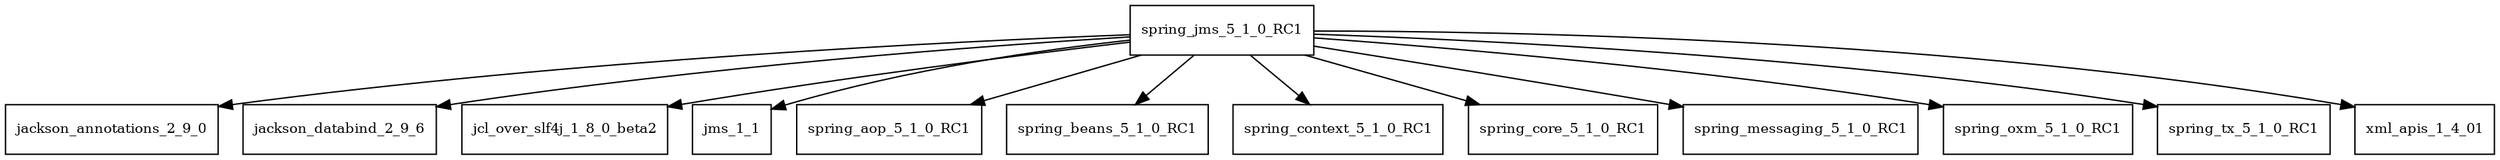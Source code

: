 digraph spring_jms_5_1_0_RC1_dependencies {
  node [shape = box, fontsize=10.0];
  spring_jms_5_1_0_RC1 -> jackson_annotations_2_9_0;
  spring_jms_5_1_0_RC1 -> jackson_databind_2_9_6;
  spring_jms_5_1_0_RC1 -> jcl_over_slf4j_1_8_0_beta2;
  spring_jms_5_1_0_RC1 -> jms_1_1;
  spring_jms_5_1_0_RC1 -> spring_aop_5_1_0_RC1;
  spring_jms_5_1_0_RC1 -> spring_beans_5_1_0_RC1;
  spring_jms_5_1_0_RC1 -> spring_context_5_1_0_RC1;
  spring_jms_5_1_0_RC1 -> spring_core_5_1_0_RC1;
  spring_jms_5_1_0_RC1 -> spring_messaging_5_1_0_RC1;
  spring_jms_5_1_0_RC1 -> spring_oxm_5_1_0_RC1;
  spring_jms_5_1_0_RC1 -> spring_tx_5_1_0_RC1;
  spring_jms_5_1_0_RC1 -> xml_apis_1_4_01;
}
